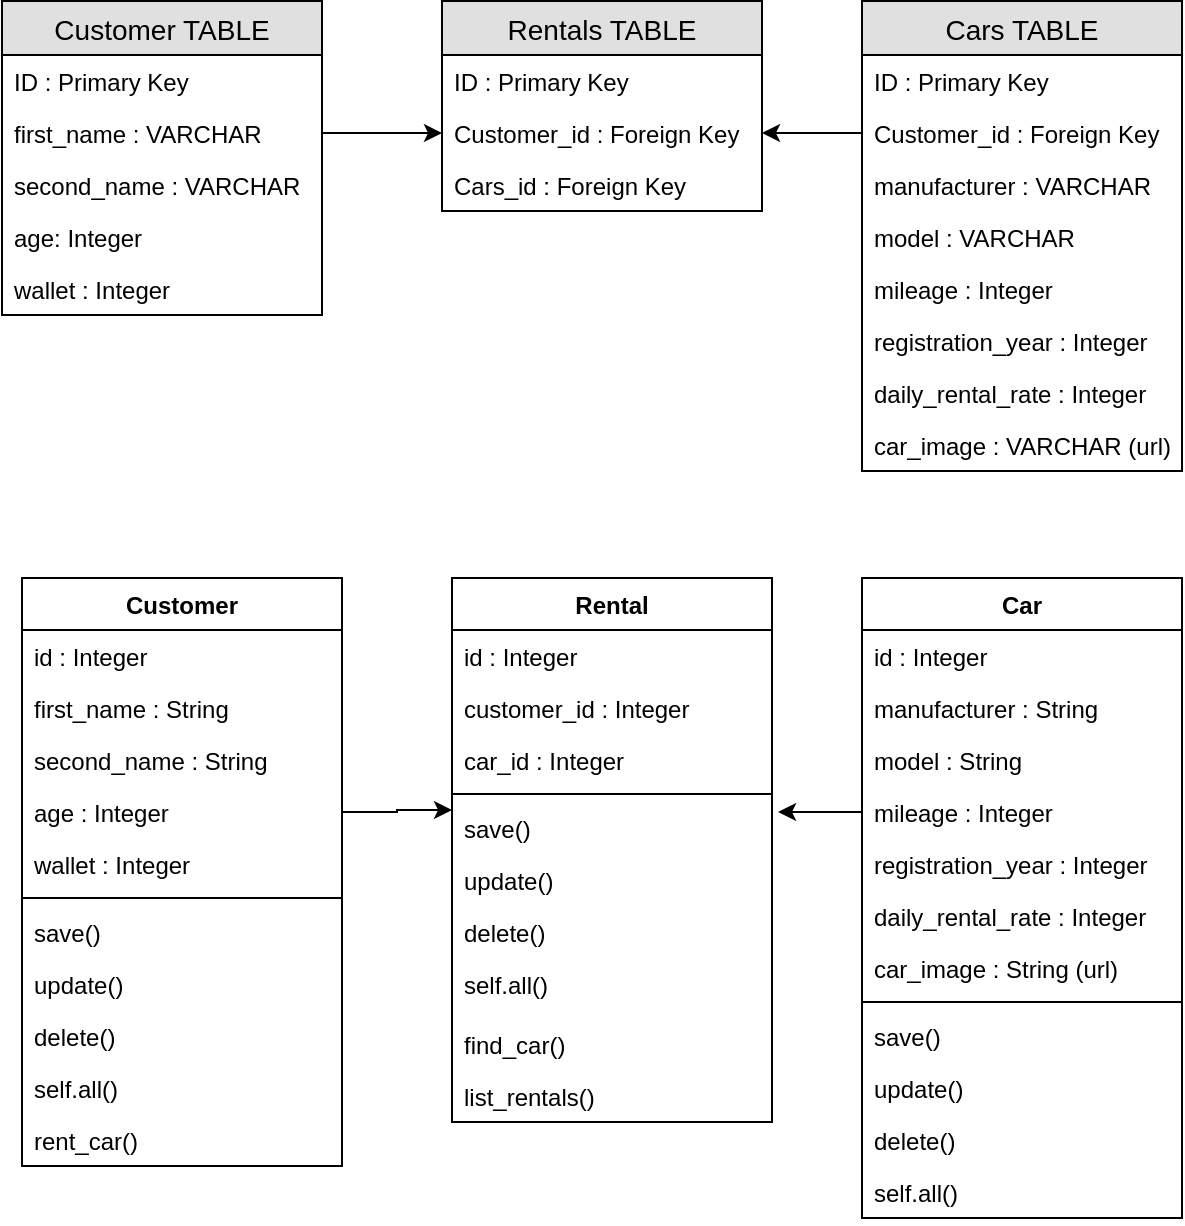 <mxfile version="10.6.1" type="device"><diagram name="Page-1" id="9f46799a-70d6-7492-0946-bef42562c5a5"><mxGraphModel dx="358" dy="493" grid="1" gridSize="10" guides="1" tooltips="1" connect="1" arrows="1" fold="1" page="1" pageScale="1" pageWidth="1100" pageHeight="850" background="#ffffff" math="0" shadow="0"><root><mxCell id="0"/><mxCell id="1" parent="0"/><mxCell id="WvJRuLn0Tcy-A5_3WEwj-66" value="Customer TABLE" style="swimlane;fontStyle=0;childLayout=stackLayout;horizontal=1;startSize=27;fillColor=#e0e0e0;horizontalStack=0;resizeParent=1;resizeParentMax=0;resizeLast=0;collapsible=1;marginBottom=0;swimlaneFillColor=#ffffff;align=center;fontSize=14;" parent="1" vertex="1"><mxGeometry x="10" y="39.5" width="160" height="157" as="geometry"><mxRectangle x="20" y="270" width="140" height="27" as="alternateBounds"/></mxGeometry></mxCell><mxCell id="WvJRuLn0Tcy-A5_3WEwj-67" value="ID : Primary Key" style="text;strokeColor=none;fillColor=none;spacingLeft=4;spacingRight=4;overflow=hidden;rotatable=0;points=[[0,0.5],[1,0.5]];portConstraint=eastwest;fontSize=12;" parent="WvJRuLn0Tcy-A5_3WEwj-66" vertex="1"><mxGeometry y="27" width="160" height="26" as="geometry"/></mxCell><mxCell id="WvJRuLn0Tcy-A5_3WEwj-68" value="first_name : VARCHAR" style="text;strokeColor=none;fillColor=none;spacingLeft=4;spacingRight=4;overflow=hidden;rotatable=0;points=[[0,0.5],[1,0.5]];portConstraint=eastwest;fontSize=12;" parent="WvJRuLn0Tcy-A5_3WEwj-66" vertex="1"><mxGeometry y="53" width="160" height="26" as="geometry"/></mxCell><mxCell id="WvJRuLn0Tcy-A5_3WEwj-71" value="second_name : VARCHAR" style="text;strokeColor=none;fillColor=none;spacingLeft=4;spacingRight=4;overflow=hidden;rotatable=0;points=[[0,0.5],[1,0.5]];portConstraint=eastwest;fontSize=12;" parent="WvJRuLn0Tcy-A5_3WEwj-66" vertex="1"><mxGeometry y="79" width="160" height="26" as="geometry"/></mxCell><mxCell id="WvJRuLn0Tcy-A5_3WEwj-73" value="age: Integer" style="text;strokeColor=none;fillColor=none;spacingLeft=4;spacingRight=4;overflow=hidden;rotatable=0;points=[[0,0.5],[1,0.5]];portConstraint=eastwest;fontSize=12;" parent="WvJRuLn0Tcy-A5_3WEwj-66" vertex="1"><mxGeometry y="105" width="160" height="26" as="geometry"/></mxCell><mxCell id="WvJRuLn0Tcy-A5_3WEwj-72" value="wallet : Integer" style="text;strokeColor=none;fillColor=none;spacingLeft=4;spacingRight=4;overflow=hidden;rotatable=0;points=[[0,0.5],[1,0.5]];portConstraint=eastwest;fontSize=12;" parent="WvJRuLn0Tcy-A5_3WEwj-66" vertex="1"><mxGeometry y="131" width="160" height="26" as="geometry"/></mxCell><mxCell id="WvJRuLn0Tcy-A5_3WEwj-74" value="Cars TABLE" style="swimlane;fontStyle=0;childLayout=stackLayout;horizontal=1;startSize=27;fillColor=#e0e0e0;horizontalStack=0;resizeParent=1;resizeParentMax=0;resizeLast=0;collapsible=1;marginBottom=0;swimlaneFillColor=#ffffff;align=center;fontSize=14;" parent="1" vertex="1"><mxGeometry x="440" y="39.5" width="160" height="235" as="geometry"><mxRectangle x="20" y="270" width="140" height="27" as="alternateBounds"/></mxGeometry></mxCell><mxCell id="WvJRuLn0Tcy-A5_3WEwj-75" value="ID : Primary Key" style="text;strokeColor=none;fillColor=none;spacingLeft=4;spacingRight=4;overflow=hidden;rotatable=0;points=[[0,0.5],[1,0.5]];portConstraint=eastwest;fontSize=12;" parent="WvJRuLn0Tcy-A5_3WEwj-74" vertex="1"><mxGeometry y="27" width="160" height="26" as="geometry"/></mxCell><mxCell id="WvJRuLn0Tcy-A5_3WEwj-76" value="Customer_id : Foreign Key" style="text;strokeColor=none;fillColor=none;spacingLeft=4;spacingRight=4;overflow=hidden;rotatable=0;points=[[0,0.5],[1,0.5]];portConstraint=eastwest;fontSize=12;" parent="WvJRuLn0Tcy-A5_3WEwj-74" vertex="1"><mxGeometry y="53" width="160" height="26" as="geometry"/></mxCell><mxCell id="WvJRuLn0Tcy-A5_3WEwj-77" value="manufacturer : VARCHAR" style="text;strokeColor=none;fillColor=none;spacingLeft=4;spacingRight=4;overflow=hidden;rotatable=0;points=[[0,0.5],[1,0.5]];portConstraint=eastwest;fontSize=12;" parent="WvJRuLn0Tcy-A5_3WEwj-74" vertex="1"><mxGeometry y="79" width="160" height="26" as="geometry"/></mxCell><mxCell id="WvJRuLn0Tcy-A5_3WEwj-78" value="model : VARCHAR" style="text;strokeColor=none;fillColor=none;spacingLeft=4;spacingRight=4;overflow=hidden;rotatable=0;points=[[0,0.5],[1,0.5]];portConstraint=eastwest;fontSize=12;" parent="WvJRuLn0Tcy-A5_3WEwj-74" vertex="1"><mxGeometry y="105" width="160" height="26" as="geometry"/></mxCell><mxCell id="WvJRuLn0Tcy-A5_3WEwj-79" value="mileage : Integer" style="text;strokeColor=none;fillColor=none;spacingLeft=4;spacingRight=4;overflow=hidden;rotatable=0;points=[[0,0.5],[1,0.5]];portConstraint=eastwest;fontSize=12;" parent="WvJRuLn0Tcy-A5_3WEwj-74" vertex="1"><mxGeometry y="131" width="160" height="26" as="geometry"/></mxCell><mxCell id="WvJRuLn0Tcy-A5_3WEwj-80" value="registration_year : Integer" style="text;strokeColor=none;fillColor=none;spacingLeft=4;spacingRight=4;overflow=hidden;rotatable=0;points=[[0,0.5],[1,0.5]];portConstraint=eastwest;fontSize=12;" parent="WvJRuLn0Tcy-A5_3WEwj-74" vertex="1"><mxGeometry y="157" width="160" height="26" as="geometry"/></mxCell><mxCell id="WvJRuLn0Tcy-A5_3WEwj-81" value="daily_rental_rate : Integer" style="text;strokeColor=none;fillColor=none;spacingLeft=4;spacingRight=4;overflow=hidden;rotatable=0;points=[[0,0.5],[1,0.5]];portConstraint=eastwest;fontSize=12;" parent="WvJRuLn0Tcy-A5_3WEwj-74" vertex="1"><mxGeometry y="183" width="160" height="26" as="geometry"/></mxCell><mxCell id="WvJRuLn0Tcy-A5_3WEwj-82" value="car_image : VARCHAR (url)" style="text;strokeColor=none;fillColor=none;spacingLeft=4;spacingRight=4;overflow=hidden;rotatable=0;points=[[0,0.5],[1,0.5]];portConstraint=eastwest;fontSize=12;" parent="WvJRuLn0Tcy-A5_3WEwj-74" vertex="1"><mxGeometry y="209" width="160" height="26" as="geometry"/></mxCell><mxCell id="WvJRuLn0Tcy-A5_3WEwj-83" value="Rentals TABLE" style="swimlane;fontStyle=0;childLayout=stackLayout;horizontal=1;startSize=27;fillColor=#e0e0e0;horizontalStack=0;resizeParent=1;resizeParentMax=0;resizeLast=0;collapsible=1;marginBottom=0;swimlaneFillColor=#ffffff;align=center;fontSize=14;" parent="1" vertex="1"><mxGeometry x="230" y="39.5" width="160" height="105" as="geometry"><mxRectangle x="20" y="270" width="140" height="27" as="alternateBounds"/></mxGeometry></mxCell><mxCell id="WvJRuLn0Tcy-A5_3WEwj-84" value="ID : Primary Key" style="text;strokeColor=none;fillColor=none;spacingLeft=4;spacingRight=4;overflow=hidden;rotatable=0;points=[[0,0.5],[1,0.5]];portConstraint=eastwest;fontSize=12;" parent="WvJRuLn0Tcy-A5_3WEwj-83" vertex="1"><mxGeometry y="27" width="160" height="26" as="geometry"/></mxCell><mxCell id="WvJRuLn0Tcy-A5_3WEwj-85" value="Customer_id : Foreign Key" style="text;strokeColor=none;fillColor=none;spacingLeft=4;spacingRight=4;overflow=hidden;rotatable=0;points=[[0,0.5],[1,0.5]];portConstraint=eastwest;fontSize=12;" parent="WvJRuLn0Tcy-A5_3WEwj-83" vertex="1"><mxGeometry y="53" width="160" height="26" as="geometry"/></mxCell><mxCell id="WvJRuLn0Tcy-A5_3WEwj-86" value="Cars_id : Foreign Key" style="text;strokeColor=none;fillColor=none;spacingLeft=4;spacingRight=4;overflow=hidden;rotatable=0;points=[[0,0.5],[1,0.5]];portConstraint=eastwest;fontSize=12;" parent="WvJRuLn0Tcy-A5_3WEwj-83" vertex="1"><mxGeometry y="79" width="160" height="26" as="geometry"/></mxCell><mxCell id="WvJRuLn0Tcy-A5_3WEwj-92" style="edgeStyle=orthogonalEdgeStyle;rounded=0;orthogonalLoop=1;jettySize=auto;html=1;exitX=1;exitY=0.5;exitDx=0;exitDy=0;entryX=0;entryY=0.5;entryDx=0;entryDy=0;" parent="1" source="WvJRuLn0Tcy-A5_3WEwj-68" target="WvJRuLn0Tcy-A5_3WEwj-85" edge="1"><mxGeometry relative="1" as="geometry"/></mxCell><mxCell id="WvJRuLn0Tcy-A5_3WEwj-93" style="edgeStyle=orthogonalEdgeStyle;rounded=0;orthogonalLoop=1;jettySize=auto;html=1;exitX=0;exitY=0.5;exitDx=0;exitDy=0;entryX=1;entryY=0.5;entryDx=0;entryDy=0;" parent="1" source="WvJRuLn0Tcy-A5_3WEwj-76" target="WvJRuLn0Tcy-A5_3WEwj-85" edge="1"><mxGeometry relative="1" as="geometry"/></mxCell><mxCell id="WvJRuLn0Tcy-A5_3WEwj-94" value="Car" style="swimlane;fontStyle=1;align=center;verticalAlign=top;childLayout=stackLayout;horizontal=1;startSize=26;horizontalStack=0;resizeParent=1;resizeParentMax=0;resizeLast=0;collapsible=1;marginBottom=0;" parent="1" vertex="1"><mxGeometry x="440" y="328" width="160" height="320" as="geometry"/></mxCell><mxCell id="WvJRuLn0Tcy-A5_3WEwj-95" value="id : Integer&#10;" style="text;strokeColor=none;fillColor=none;align=left;verticalAlign=top;spacingLeft=4;spacingRight=4;overflow=hidden;rotatable=0;points=[[0,0.5],[1,0.5]];portConstraint=eastwest;" parent="WvJRuLn0Tcy-A5_3WEwj-94" vertex="1"><mxGeometry y="26" width="160" height="26" as="geometry"/></mxCell><mxCell id="WvJRuLn0Tcy-A5_3WEwj-99" value="manufacturer : String" style="text;strokeColor=none;fillColor=none;align=left;verticalAlign=top;spacingLeft=4;spacingRight=4;overflow=hidden;rotatable=0;points=[[0,0.5],[1,0.5]];portConstraint=eastwest;" parent="WvJRuLn0Tcy-A5_3WEwj-94" vertex="1"><mxGeometry y="52" width="160" height="26" as="geometry"/></mxCell><mxCell id="WvJRuLn0Tcy-A5_3WEwj-101" value="model : String" style="text;strokeColor=none;fillColor=none;align=left;verticalAlign=top;spacingLeft=4;spacingRight=4;overflow=hidden;rotatable=0;points=[[0,0.5],[1,0.5]];portConstraint=eastwest;" parent="WvJRuLn0Tcy-A5_3WEwj-94" vertex="1"><mxGeometry y="78" width="160" height="26" as="geometry"/></mxCell><mxCell id="WvJRuLn0Tcy-A5_3WEwj-100" value="mileage : Integer" style="text;strokeColor=none;fillColor=none;align=left;verticalAlign=top;spacingLeft=4;spacingRight=4;overflow=hidden;rotatable=0;points=[[0,0.5],[1,0.5]];portConstraint=eastwest;" parent="WvJRuLn0Tcy-A5_3WEwj-94" vertex="1"><mxGeometry y="104" width="160" height="26" as="geometry"/></mxCell><mxCell id="WvJRuLn0Tcy-A5_3WEwj-102" value="registration_year : Integer" style="text;strokeColor=none;fillColor=none;align=left;verticalAlign=top;spacingLeft=4;spacingRight=4;overflow=hidden;rotatable=0;points=[[0,0.5],[1,0.5]];portConstraint=eastwest;" parent="WvJRuLn0Tcy-A5_3WEwj-94" vertex="1"><mxGeometry y="130" width="160" height="26" as="geometry"/></mxCell><mxCell id="WvJRuLn0Tcy-A5_3WEwj-127" value="daily_rental_rate : Integer" style="text;strokeColor=none;fillColor=none;align=left;verticalAlign=top;spacingLeft=4;spacingRight=4;overflow=hidden;rotatable=0;points=[[0,0.5],[1,0.5]];portConstraint=eastwest;" parent="WvJRuLn0Tcy-A5_3WEwj-94" vertex="1"><mxGeometry y="156" width="160" height="26" as="geometry"/></mxCell><mxCell id="WvJRuLn0Tcy-A5_3WEwj-126" value="car_image : String (url)" style="text;strokeColor=none;fillColor=none;align=left;verticalAlign=top;spacingLeft=4;spacingRight=4;overflow=hidden;rotatable=0;points=[[0,0.5],[1,0.5]];portConstraint=eastwest;" parent="WvJRuLn0Tcy-A5_3WEwj-94" vertex="1"><mxGeometry y="182" width="160" height="26" as="geometry"/></mxCell><mxCell id="WvJRuLn0Tcy-A5_3WEwj-96" value="" style="line;strokeWidth=1;fillColor=none;align=left;verticalAlign=middle;spacingTop=-1;spacingLeft=3;spacingRight=3;rotatable=0;labelPosition=right;points=[];portConstraint=eastwest;" parent="WvJRuLn0Tcy-A5_3WEwj-94" vertex="1"><mxGeometry y="208" width="160" height="8" as="geometry"/></mxCell><mxCell id="WvJRuLn0Tcy-A5_3WEwj-97" value="save()" style="text;strokeColor=none;fillColor=none;align=left;verticalAlign=top;spacingLeft=4;spacingRight=4;overflow=hidden;rotatable=0;points=[[0,0.5],[1,0.5]];portConstraint=eastwest;" parent="WvJRuLn0Tcy-A5_3WEwj-94" vertex="1"><mxGeometry y="216" width="160" height="26" as="geometry"/></mxCell><mxCell id="WvJRuLn0Tcy-A5_3WEwj-107" value="update()" style="text;strokeColor=none;fillColor=none;align=left;verticalAlign=top;spacingLeft=4;spacingRight=4;overflow=hidden;rotatable=0;points=[[0,0.5],[1,0.5]];portConstraint=eastwest;" parent="WvJRuLn0Tcy-A5_3WEwj-94" vertex="1"><mxGeometry y="242" width="160" height="26" as="geometry"/></mxCell><mxCell id="WvJRuLn0Tcy-A5_3WEwj-106" value="delete()" style="text;strokeColor=none;fillColor=none;align=left;verticalAlign=top;spacingLeft=4;spacingRight=4;overflow=hidden;rotatable=0;points=[[0,0.5],[1,0.5]];portConstraint=eastwest;" parent="WvJRuLn0Tcy-A5_3WEwj-94" vertex="1"><mxGeometry y="268" width="160" height="26" as="geometry"/></mxCell><mxCell id="WvJRuLn0Tcy-A5_3WEwj-104" value="self.all()" style="text;strokeColor=none;fillColor=none;align=left;verticalAlign=top;spacingLeft=4;spacingRight=4;overflow=hidden;rotatable=0;points=[[0,0.5],[1,0.5]];portConstraint=eastwest;" parent="WvJRuLn0Tcy-A5_3WEwj-94" vertex="1"><mxGeometry y="294" width="160" height="26" as="geometry"/></mxCell><mxCell id="WvJRuLn0Tcy-A5_3WEwj-111" value="Customer" style="swimlane;fontStyle=1;align=center;verticalAlign=top;childLayout=stackLayout;horizontal=1;startSize=26;horizontalStack=0;resizeParent=1;resizeParentMax=0;resizeLast=0;collapsible=1;marginBottom=0;" parent="1" vertex="1"><mxGeometry x="20" y="328" width="160" height="294" as="geometry"/></mxCell><mxCell id="WvJRuLn0Tcy-A5_3WEwj-112" value="id : Integer&#10;" style="text;strokeColor=none;fillColor=none;align=left;verticalAlign=top;spacingLeft=4;spacingRight=4;overflow=hidden;rotatable=0;points=[[0,0.5],[1,0.5]];portConstraint=eastwest;" parent="WvJRuLn0Tcy-A5_3WEwj-111" vertex="1"><mxGeometry y="26" width="160" height="26" as="geometry"/></mxCell><mxCell id="WvJRuLn0Tcy-A5_3WEwj-113" value="first_name : String" style="text;strokeColor=none;fillColor=none;align=left;verticalAlign=top;spacingLeft=4;spacingRight=4;overflow=hidden;rotatable=0;points=[[0,0.5],[1,0.5]];portConstraint=eastwest;" parent="WvJRuLn0Tcy-A5_3WEwj-111" vertex="1"><mxGeometry y="52" width="160" height="26" as="geometry"/></mxCell><mxCell id="WvJRuLn0Tcy-A5_3WEwj-114" value="second_name : String" style="text;strokeColor=none;fillColor=none;align=left;verticalAlign=top;spacingLeft=4;spacingRight=4;overflow=hidden;rotatable=0;points=[[0,0.5],[1,0.5]];portConstraint=eastwest;" parent="WvJRuLn0Tcy-A5_3WEwj-111" vertex="1"><mxGeometry y="78" width="160" height="26" as="geometry"/></mxCell><mxCell id="WvJRuLn0Tcy-A5_3WEwj-115" value="age : Integer" style="text;strokeColor=none;fillColor=none;align=left;verticalAlign=top;spacingLeft=4;spacingRight=4;overflow=hidden;rotatable=0;points=[[0,0.5],[1,0.5]];portConstraint=eastwest;" parent="WvJRuLn0Tcy-A5_3WEwj-111" vertex="1"><mxGeometry y="104" width="160" height="26" as="geometry"/></mxCell><mxCell id="WvJRuLn0Tcy-A5_3WEwj-116" value="wallet : Integer" style="text;strokeColor=none;fillColor=none;align=left;verticalAlign=top;spacingLeft=4;spacingRight=4;overflow=hidden;rotatable=0;points=[[0,0.5],[1,0.5]];portConstraint=eastwest;" parent="WvJRuLn0Tcy-A5_3WEwj-111" vertex="1"><mxGeometry y="130" width="160" height="26" as="geometry"/></mxCell><mxCell id="WvJRuLn0Tcy-A5_3WEwj-117" value="" style="line;strokeWidth=1;fillColor=none;align=left;verticalAlign=middle;spacingTop=-1;spacingLeft=3;spacingRight=3;rotatable=0;labelPosition=right;points=[];portConstraint=eastwest;" parent="WvJRuLn0Tcy-A5_3WEwj-111" vertex="1"><mxGeometry y="156" width="160" height="8" as="geometry"/></mxCell><mxCell id="WvJRuLn0Tcy-A5_3WEwj-118" value="save()" style="text;strokeColor=none;fillColor=none;align=left;verticalAlign=top;spacingLeft=4;spacingRight=4;overflow=hidden;rotatable=0;points=[[0,0.5],[1,0.5]];portConstraint=eastwest;" parent="WvJRuLn0Tcy-A5_3WEwj-111" vertex="1"><mxGeometry y="164" width="160" height="26" as="geometry"/></mxCell><mxCell id="WvJRuLn0Tcy-A5_3WEwj-119" value="update()" style="text;strokeColor=none;fillColor=none;align=left;verticalAlign=top;spacingLeft=4;spacingRight=4;overflow=hidden;rotatable=0;points=[[0,0.5],[1,0.5]];portConstraint=eastwest;" parent="WvJRuLn0Tcy-A5_3WEwj-111" vertex="1"><mxGeometry y="190" width="160" height="26" as="geometry"/></mxCell><mxCell id="WvJRuLn0Tcy-A5_3WEwj-120" value="delete()" style="text;strokeColor=none;fillColor=none;align=left;verticalAlign=top;spacingLeft=4;spacingRight=4;overflow=hidden;rotatable=0;points=[[0,0.5],[1,0.5]];portConstraint=eastwest;" parent="WvJRuLn0Tcy-A5_3WEwj-111" vertex="1"><mxGeometry y="216" width="160" height="26" as="geometry"/></mxCell><mxCell id="WvJRuLn0Tcy-A5_3WEwj-121" value="self.all()" style="text;strokeColor=none;fillColor=none;align=left;verticalAlign=top;spacingLeft=4;spacingRight=4;overflow=hidden;rotatable=0;points=[[0,0.5],[1,0.5]];portConstraint=eastwest;" parent="WvJRuLn0Tcy-A5_3WEwj-111" vertex="1"><mxGeometry y="242" width="160" height="26" as="geometry"/></mxCell><mxCell id="WvJRuLn0Tcy-A5_3WEwj-122" value="rent_car()" style="text;strokeColor=none;fillColor=none;align=left;verticalAlign=top;spacingLeft=4;spacingRight=4;overflow=hidden;rotatable=0;points=[[0,0.5],[1,0.5]];portConstraint=eastwest;" parent="WvJRuLn0Tcy-A5_3WEwj-111" vertex="1"><mxGeometry y="268" width="160" height="26" as="geometry"/></mxCell><mxCell id="NFm2WMxkMF2Tg2ZJa3pD-1" value="Rental" style="swimlane;fontStyle=1;align=center;verticalAlign=top;childLayout=stackLayout;horizontal=1;startSize=26;horizontalStack=0;resizeParent=1;resizeParentMax=0;resizeLast=0;collapsible=1;marginBottom=0;" vertex="1" parent="1"><mxGeometry x="235" y="328" width="160" height="272" as="geometry"/></mxCell><mxCell id="NFm2WMxkMF2Tg2ZJa3pD-2" value="id : Integer&#10;" style="text;strokeColor=none;fillColor=none;align=left;verticalAlign=top;spacingLeft=4;spacingRight=4;overflow=hidden;rotatable=0;points=[[0,0.5],[1,0.5]];portConstraint=eastwest;" vertex="1" parent="NFm2WMxkMF2Tg2ZJa3pD-1"><mxGeometry y="26" width="160" height="26" as="geometry"/></mxCell><mxCell id="NFm2WMxkMF2Tg2ZJa3pD-3" value="customer_id : Integer" style="text;strokeColor=none;fillColor=none;align=left;verticalAlign=top;spacingLeft=4;spacingRight=4;overflow=hidden;rotatable=0;points=[[0,0.5],[1,0.5]];portConstraint=eastwest;" vertex="1" parent="NFm2WMxkMF2Tg2ZJa3pD-1"><mxGeometry y="52" width="160" height="26" as="geometry"/></mxCell><mxCell id="NFm2WMxkMF2Tg2ZJa3pD-4" value="car_id : Integer" style="text;strokeColor=none;fillColor=none;align=left;verticalAlign=top;spacingLeft=4;spacingRight=4;overflow=hidden;rotatable=0;points=[[0,0.5],[1,0.5]];portConstraint=eastwest;" vertex="1" parent="NFm2WMxkMF2Tg2ZJa3pD-1"><mxGeometry y="78" width="160" height="26" as="geometry"/></mxCell><mxCell id="NFm2WMxkMF2Tg2ZJa3pD-7" value="" style="line;strokeWidth=1;fillColor=none;align=left;verticalAlign=middle;spacingTop=-1;spacingLeft=3;spacingRight=3;rotatable=0;labelPosition=right;points=[];portConstraint=eastwest;" vertex="1" parent="NFm2WMxkMF2Tg2ZJa3pD-1"><mxGeometry y="104" width="160" height="8" as="geometry"/></mxCell><mxCell id="NFm2WMxkMF2Tg2ZJa3pD-15" value="save()" style="text;strokeColor=none;fillColor=none;align=left;verticalAlign=top;spacingLeft=4;spacingRight=4;overflow=hidden;rotatable=0;points=[[0,0.5],[1,0.5]];portConstraint=eastwest;" vertex="1" parent="NFm2WMxkMF2Tg2ZJa3pD-1"><mxGeometry y="112" width="160" height="26" as="geometry"/></mxCell><mxCell id="NFm2WMxkMF2Tg2ZJa3pD-14" value="update()" style="text;strokeColor=none;fillColor=none;align=left;verticalAlign=top;spacingLeft=4;spacingRight=4;overflow=hidden;rotatable=0;points=[[0,0.5],[1,0.5]];portConstraint=eastwest;" vertex="1" parent="NFm2WMxkMF2Tg2ZJa3pD-1"><mxGeometry y="138" width="160" height="26" as="geometry"/></mxCell><mxCell id="NFm2WMxkMF2Tg2ZJa3pD-10" value="delete()" style="text;strokeColor=none;fillColor=none;align=left;verticalAlign=top;spacingLeft=4;spacingRight=4;overflow=hidden;rotatable=0;points=[[0,0.5],[1,0.5]];portConstraint=eastwest;" vertex="1" parent="NFm2WMxkMF2Tg2ZJa3pD-1"><mxGeometry y="164" width="160" height="26" as="geometry"/></mxCell><mxCell id="NFm2WMxkMF2Tg2ZJa3pD-11" value="self.all()" style="text;strokeColor=none;fillColor=none;align=left;verticalAlign=top;spacingLeft=4;spacingRight=4;overflow=hidden;rotatable=0;points=[[0,0.5],[1,0.5]];portConstraint=eastwest;" vertex="1" parent="NFm2WMxkMF2Tg2ZJa3pD-1"><mxGeometry y="190" width="160" height="30" as="geometry"/></mxCell><mxCell id="NFm2WMxkMF2Tg2ZJa3pD-18" value="find_car()" style="text;strokeColor=none;fillColor=none;align=left;verticalAlign=top;spacingLeft=4;spacingRight=4;overflow=hidden;rotatable=0;points=[[0,0.5],[1,0.5]];portConstraint=eastwest;" vertex="1" parent="NFm2WMxkMF2Tg2ZJa3pD-1"><mxGeometry y="220" width="160" height="26" as="geometry"/></mxCell><mxCell id="NFm2WMxkMF2Tg2ZJa3pD-19" value="list_rentals()" style="text;strokeColor=none;fillColor=none;align=left;verticalAlign=top;spacingLeft=4;spacingRight=4;overflow=hidden;rotatable=0;points=[[0,0.5],[1,0.5]];portConstraint=eastwest;" vertex="1" parent="NFm2WMxkMF2Tg2ZJa3pD-1"><mxGeometry y="246" width="160" height="26" as="geometry"/></mxCell><mxCell id="NFm2WMxkMF2Tg2ZJa3pD-20" style="edgeStyle=orthogonalEdgeStyle;rounded=0;orthogonalLoop=1;jettySize=auto;html=1;exitX=1;exitY=0.5;exitDx=0;exitDy=0;entryX=0;entryY=0.154;entryDx=0;entryDy=0;entryPerimeter=0;" edge="1" parent="1" source="WvJRuLn0Tcy-A5_3WEwj-115" target="NFm2WMxkMF2Tg2ZJa3pD-15"><mxGeometry relative="1" as="geometry"/></mxCell><mxCell id="NFm2WMxkMF2Tg2ZJa3pD-21" style="edgeStyle=orthogonalEdgeStyle;rounded=0;orthogonalLoop=1;jettySize=auto;html=1;exitX=0;exitY=0.5;exitDx=0;exitDy=0;entryX=1.019;entryY=0.192;entryDx=0;entryDy=0;entryPerimeter=0;" edge="1" parent="1" source="WvJRuLn0Tcy-A5_3WEwj-100" target="NFm2WMxkMF2Tg2ZJa3pD-15"><mxGeometry relative="1" as="geometry"/></mxCell></root></mxGraphModel></diagram></mxfile>